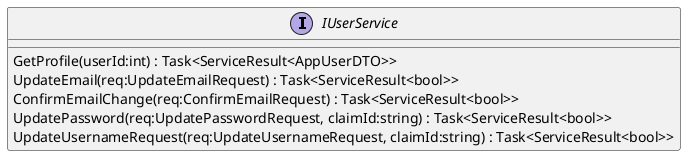 @startuml
interface IUserService {
    GetProfile(userId:int) : Task<ServiceResult<AppUserDTO>>
    UpdateEmail(req:UpdateEmailRequest) : Task<ServiceResult<bool>>
    ConfirmEmailChange(req:ConfirmEmailRequest) : Task<ServiceResult<bool>>
    UpdatePassword(req:UpdatePasswordRequest, claimId:string) : Task<ServiceResult<bool>>
    UpdateUsernameRequest(req:UpdateUsernameRequest, claimId:string) : Task<ServiceResult<bool>>
}
@enduml

